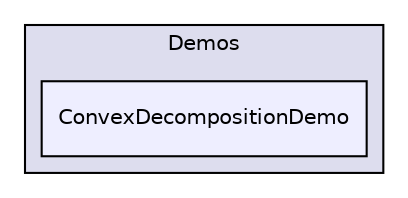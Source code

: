 digraph "bullet/bullet-2.82-r2704/Demos/ConvexDecompositionDemo" {
  compound=true
  node [ fontsize="10", fontname="Helvetica"];
  edge [ labelfontsize="10", labelfontname="Helvetica"];
  subgraph clusterdir_fbeee990c6fb95278eb756dfe9f9c37f {
    graph [ bgcolor="#ddddee", pencolor="black", label="Demos" fontname="Helvetica", fontsize="10", URL="dir_fbeee990c6fb95278eb756dfe9f9c37f.html"]
  dir_4f2d8b046e1667d8b2848d60c9fe309a [shape=box, label="ConvexDecompositionDemo", style="filled", fillcolor="#eeeeff", pencolor="black", URL="dir_4f2d8b046e1667d8b2848d60c9fe309a.html"];
  }
}
